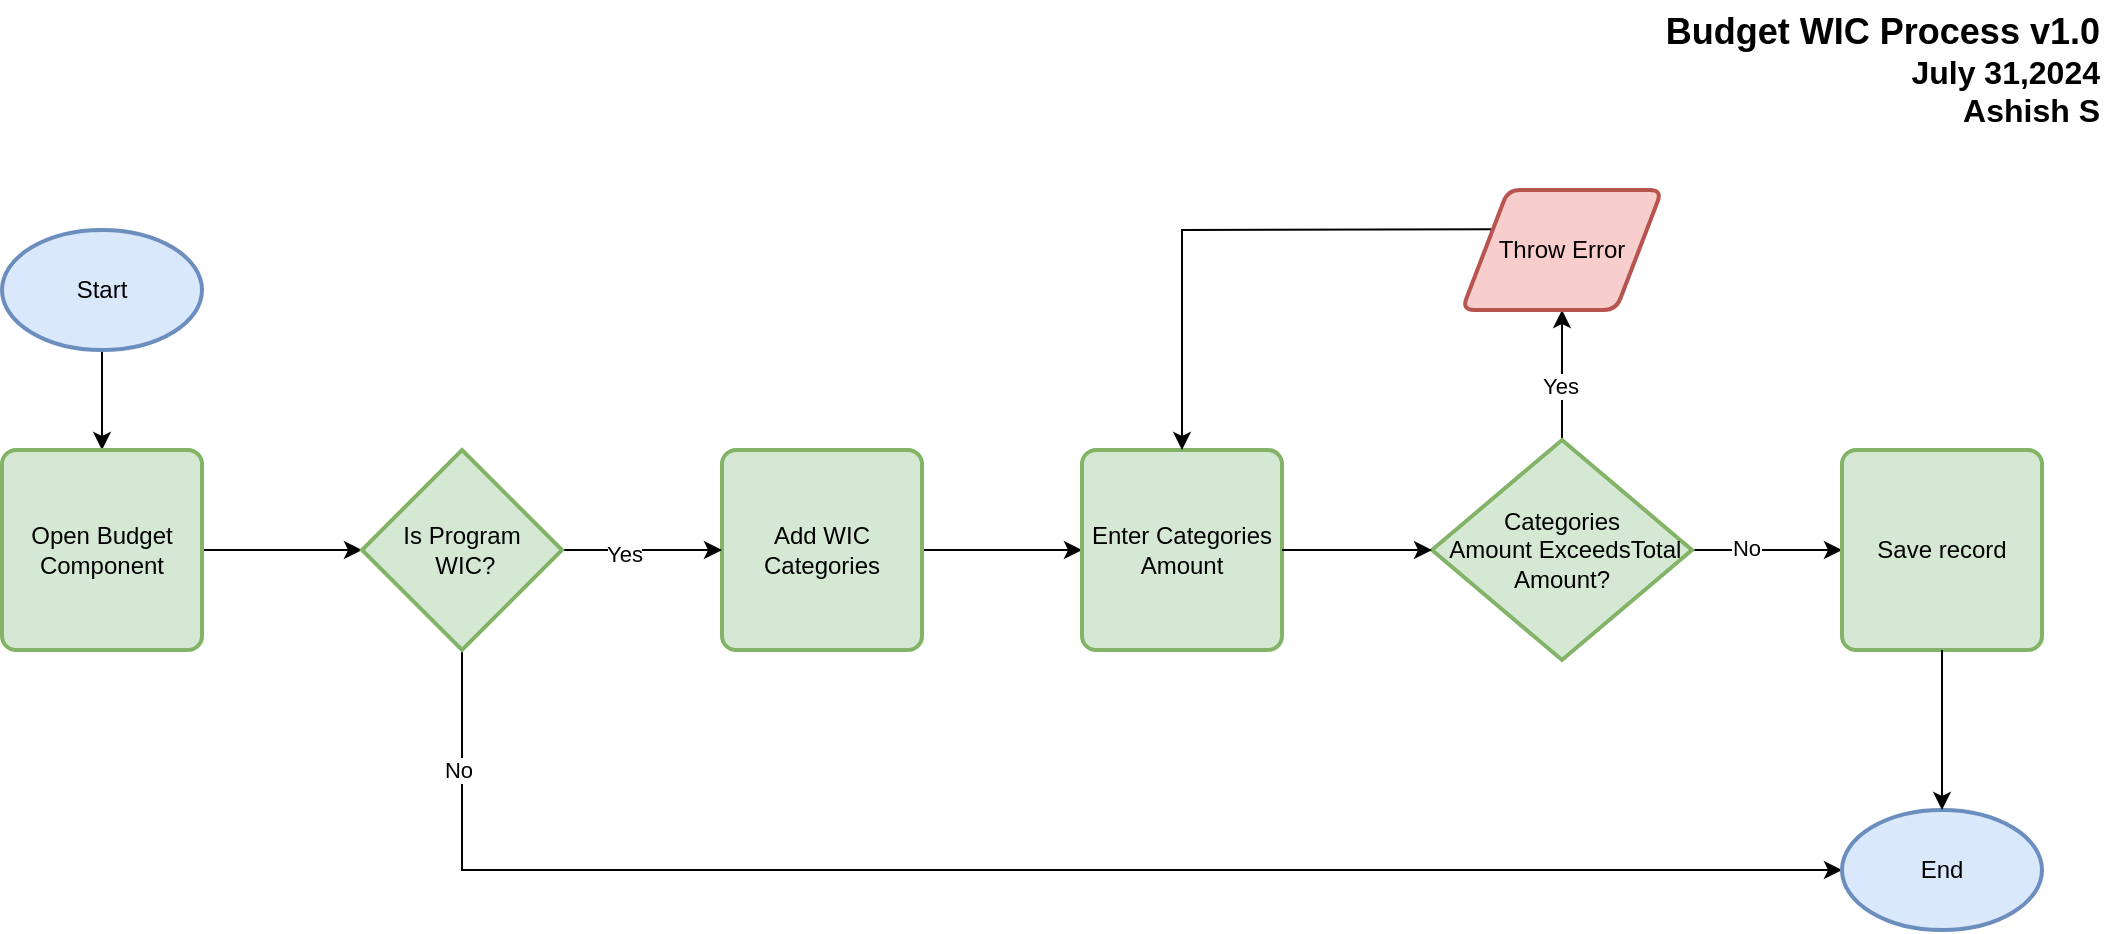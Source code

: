 <mxfile version="24.7.6" pages="3">
  <diagram name="Budget WIC Process v1.0" id="tZlFEFwxloF8UCR4FTqS">
    <mxGraphModel dx="1134" dy="637" grid="1" gridSize="10" guides="1" tooltips="1" connect="1" arrows="1" fold="1" page="1" pageScale="1" pageWidth="1100" pageHeight="850" math="0" shadow="0">
      <root>
        <mxCell id="0" />
        <mxCell id="1" parent="0" />
        <mxCell id="k9cvAaP9BXHH0gqDV-Ex-19" style="edgeStyle=none;rounded=0;orthogonalLoop=1;jettySize=auto;html=1;exitX=0.5;exitY=1;exitDx=0;exitDy=0;exitPerimeter=0;entryX=0.5;entryY=0;entryDx=0;entryDy=0;" edge="1" parent="1" source="k9cvAaP9BXHH0gqDV-Ex-3" target="k9cvAaP9BXHH0gqDV-Ex-4">
          <mxGeometry relative="1" as="geometry" />
        </mxCell>
        <mxCell id="k9cvAaP9BXHH0gqDV-Ex-3" value="Start" style="strokeWidth=2;html=1;shape=mxgraph.flowchart.start_1;whiteSpace=wrap;fillColor=#dae8fc;strokeColor=#6c8ebf;" vertex="1" parent="1">
          <mxGeometry x="30" y="150" width="100" height="60" as="geometry" />
        </mxCell>
        <mxCell id="k9cvAaP9BXHH0gqDV-Ex-20" style="edgeStyle=none;rounded=0;orthogonalLoop=1;jettySize=auto;html=1;exitX=1;exitY=0.5;exitDx=0;exitDy=0;" edge="1" parent="1" source="k9cvAaP9BXHH0gqDV-Ex-4" target="k9cvAaP9BXHH0gqDV-Ex-13">
          <mxGeometry relative="1" as="geometry" />
        </mxCell>
        <mxCell id="k9cvAaP9BXHH0gqDV-Ex-4" value="Open Budget Component" style="rounded=1;whiteSpace=wrap;html=1;absoluteArcSize=1;arcSize=14;strokeWidth=2;fillColor=#d5e8d4;strokeColor=#82b366;" vertex="1" parent="1">
          <mxGeometry x="30" y="260" width="100" height="100" as="geometry" />
        </mxCell>
        <mxCell id="k9cvAaP9BXHH0gqDV-Ex-10" style="edgeStyle=none;rounded=0;orthogonalLoop=1;jettySize=auto;html=1;exitX=0.5;exitY=1;exitDx=0;exitDy=0;exitPerimeter=0;" edge="1" parent="1" source="k9cvAaP9BXHH0gqDV-Ex-13" target="k9cvAaP9BXHH0gqDV-Ex-8">
          <mxGeometry relative="1" as="geometry">
            <mxPoint x="380" y="360" as="sourcePoint" />
            <Array as="points">
              <mxPoint x="260" y="470" />
            </Array>
          </mxGeometry>
        </mxCell>
        <mxCell id="k9cvAaP9BXHH0gqDV-Ex-27" value="No" style="edgeLabel;html=1;align=center;verticalAlign=middle;resizable=0;points=[];" vertex="1" connectable="0" parent="k9cvAaP9BXHH0gqDV-Ex-10">
          <mxGeometry x="-0.852" y="-2" relative="1" as="geometry">
            <mxPoint y="1" as="offset" />
          </mxGeometry>
        </mxCell>
        <mxCell id="k9cvAaP9BXHH0gqDV-Ex-7" value="&lt;div style=&quot;&quot;&gt;&lt;span style=&quot;background-color: initial;&quot;&gt;&lt;font style=&quot;font-size: 18px;&quot;&gt;&lt;b&gt;Budget WIC Process v1.0&lt;/b&gt;&lt;/font&gt;&lt;/span&gt;&lt;/div&gt;&lt;div style=&quot;&quot;&gt;&lt;font size=&quot;3&quot;&gt;&lt;b&gt;July 31,2024&lt;/b&gt;&lt;/font&gt;&lt;/div&gt;&lt;div style=&quot;&quot;&gt;&lt;font style=&quot;&quot; size=&quot;3&quot;&gt;&lt;b&gt;Ashish S&lt;/b&gt;&lt;/font&gt;&lt;/div&gt;" style="text;html=1;align=right;verticalAlign=middle;resizable=0;points=[];autosize=1;strokeColor=none;fillColor=none;" vertex="1" parent="1">
          <mxGeometry x="840" y="35" width="240" height="70" as="geometry" />
        </mxCell>
        <mxCell id="k9cvAaP9BXHH0gqDV-Ex-8" value="End" style="strokeWidth=2;html=1;shape=mxgraph.flowchart.start_1;whiteSpace=wrap;fillColor=#dae8fc;strokeColor=#6c8ebf;" vertex="1" parent="1">
          <mxGeometry x="950" y="440" width="100" height="60" as="geometry" />
        </mxCell>
        <mxCell id="k9cvAaP9BXHH0gqDV-Ex-22" style="edgeStyle=none;rounded=0;orthogonalLoop=1;jettySize=auto;html=1;exitX=1;exitY=0.5;exitDx=0;exitDy=0;" edge="1" parent="1" source="k9cvAaP9BXHH0gqDV-Ex-11" target="k9cvAaP9BXHH0gqDV-Ex-12">
          <mxGeometry relative="1" as="geometry" />
        </mxCell>
        <mxCell id="k9cvAaP9BXHH0gqDV-Ex-11" value="Add WIC Categories" style="rounded=1;whiteSpace=wrap;html=1;absoluteArcSize=1;arcSize=14;strokeWidth=2;fillColor=#d5e8d4;strokeColor=#82b366;" vertex="1" parent="1">
          <mxGeometry x="390" y="260" width="100" height="100" as="geometry" />
        </mxCell>
        <mxCell id="k9cvAaP9BXHH0gqDV-Ex-12" value="Enter Categories Amount" style="rounded=1;whiteSpace=wrap;html=1;absoluteArcSize=1;arcSize=14;strokeWidth=2;fillColor=#d5e8d4;strokeColor=#82b366;" vertex="1" parent="1">
          <mxGeometry x="570" y="260" width="100" height="100" as="geometry" />
        </mxCell>
        <mxCell id="k9cvAaP9BXHH0gqDV-Ex-21" style="edgeStyle=none;rounded=0;orthogonalLoop=1;jettySize=auto;html=1;exitX=1;exitY=0.5;exitDx=0;exitDy=0;exitPerimeter=0;entryX=0;entryY=0.5;entryDx=0;entryDy=0;" edge="1" parent="1" source="k9cvAaP9BXHH0gqDV-Ex-13" target="k9cvAaP9BXHH0gqDV-Ex-11">
          <mxGeometry relative="1" as="geometry" />
        </mxCell>
        <mxCell id="k9cvAaP9BXHH0gqDV-Ex-26" value="Yes" style="edgeLabel;html=1;align=center;verticalAlign=middle;resizable=0;points=[];" vertex="1" connectable="0" parent="k9cvAaP9BXHH0gqDV-Ex-21">
          <mxGeometry x="-0.195" y="-2" relative="1" as="geometry">
            <mxPoint x="-1" as="offset" />
          </mxGeometry>
        </mxCell>
        <mxCell id="k9cvAaP9BXHH0gqDV-Ex-13" value="Is Program&lt;div&gt;&amp;nbsp;WIC?&lt;/div&gt;" style="strokeWidth=2;html=1;shape=mxgraph.flowchart.decision;whiteSpace=wrap;fillColor=#d5e8d4;strokeColor=#82b366;" vertex="1" parent="1">
          <mxGeometry x="210" y="260" width="100" height="100" as="geometry" />
        </mxCell>
        <mxCell id="k9cvAaP9BXHH0gqDV-Ex-17" style="edgeStyle=none;rounded=0;orthogonalLoop=1;jettySize=auto;html=1;exitX=0.5;exitY=0;exitDx=0;exitDy=0;exitPerimeter=0;entryX=0.5;entryY=1;entryDx=0;entryDy=0;" edge="1" parent="1" source="k9cvAaP9BXHH0gqDV-Ex-14" target="k9cvAaP9BXHH0gqDV-Ex-16">
          <mxGeometry relative="1" as="geometry" />
        </mxCell>
        <mxCell id="k9cvAaP9BXHH0gqDV-Ex-29" value="Yes" style="edgeLabel;html=1;align=center;verticalAlign=middle;resizable=0;points=[];" vertex="1" connectable="0" parent="k9cvAaP9BXHH0gqDV-Ex-17">
          <mxGeometry x="-0.162" y="1" relative="1" as="geometry">
            <mxPoint as="offset" />
          </mxGeometry>
        </mxCell>
        <mxCell id="k9cvAaP9BXHH0gqDV-Ex-24" style="edgeStyle=none;rounded=0;orthogonalLoop=1;jettySize=auto;html=1;exitX=1;exitY=0.5;exitDx=0;exitDy=0;exitPerimeter=0;entryX=0;entryY=0.5;entryDx=0;entryDy=0;" edge="1" parent="1" source="k9cvAaP9BXHH0gqDV-Ex-14" target="k9cvAaP9BXHH0gqDV-Ex-15">
          <mxGeometry relative="1" as="geometry" />
        </mxCell>
        <mxCell id="k9cvAaP9BXHH0gqDV-Ex-28" value="No" style="edgeLabel;html=1;align=center;verticalAlign=middle;resizable=0;points=[];" vertex="1" connectable="0" parent="k9cvAaP9BXHH0gqDV-Ex-24">
          <mxGeometry x="-0.275" y="1" relative="1" as="geometry">
            <mxPoint as="offset" />
          </mxGeometry>
        </mxCell>
        <mxCell id="k9cvAaP9BXHH0gqDV-Ex-14" value="Categories&lt;div&gt;&amp;nbsp;Amount ExceedsTotal Amount?&lt;/div&gt;" style="strokeWidth=2;html=1;shape=mxgraph.flowchart.decision;whiteSpace=wrap;fillColor=#d5e8d4;strokeColor=#82b366;" vertex="1" parent="1">
          <mxGeometry x="745" y="255" width="130" height="110" as="geometry" />
        </mxCell>
        <mxCell id="k9cvAaP9BXHH0gqDV-Ex-15" value="Save record" style="rounded=1;whiteSpace=wrap;html=1;absoluteArcSize=1;arcSize=14;strokeWidth=2;fillColor=#d5e8d4;strokeColor=#82b366;" vertex="1" parent="1">
          <mxGeometry x="950" y="260" width="100" height="100" as="geometry" />
        </mxCell>
        <mxCell id="k9cvAaP9BXHH0gqDV-Ex-18" style="edgeStyle=none;rounded=0;orthogonalLoop=1;jettySize=auto;html=1;exitX=0;exitY=0.25;exitDx=0;exitDy=0;entryX=0.5;entryY=0;entryDx=0;entryDy=0;" edge="1" parent="1" source="k9cvAaP9BXHH0gqDV-Ex-16" target="k9cvAaP9BXHH0gqDV-Ex-12">
          <mxGeometry relative="1" as="geometry">
            <Array as="points">
              <mxPoint x="620" y="150" />
            </Array>
          </mxGeometry>
        </mxCell>
        <mxCell id="k9cvAaP9BXHH0gqDV-Ex-16" value="Throw Error" style="shape=parallelogram;html=1;strokeWidth=2;perimeter=parallelogramPerimeter;whiteSpace=wrap;rounded=1;arcSize=12;size=0.23;fillColor=#f8cecc;strokeColor=#b85450;" vertex="1" parent="1">
          <mxGeometry x="760" y="130" width="100" height="60" as="geometry" />
        </mxCell>
        <mxCell id="k9cvAaP9BXHH0gqDV-Ex-23" style="edgeStyle=none;rounded=0;orthogonalLoop=1;jettySize=auto;html=1;exitX=1;exitY=0.5;exitDx=0;exitDy=0;entryX=0;entryY=0.5;entryDx=0;entryDy=0;entryPerimeter=0;" edge="1" parent="1" source="k9cvAaP9BXHH0gqDV-Ex-12" target="k9cvAaP9BXHH0gqDV-Ex-14">
          <mxGeometry relative="1" as="geometry" />
        </mxCell>
        <mxCell id="k9cvAaP9BXHH0gqDV-Ex-25" style="edgeStyle=none;rounded=0;orthogonalLoop=1;jettySize=auto;html=1;entryX=0.5;entryY=0;entryDx=0;entryDy=0;entryPerimeter=0;" edge="1" parent="1" source="k9cvAaP9BXHH0gqDV-Ex-15" target="k9cvAaP9BXHH0gqDV-Ex-8">
          <mxGeometry relative="1" as="geometry" />
        </mxCell>
      </root>
    </mxGraphModel>
  </diagram>
  <diagram id="542N3dq02PRFVCKxYAlc" name="Budget WIC View Process v1.1">
    <mxGraphModel dx="1134" dy="637" grid="1" gridSize="10" guides="1" tooltips="1" connect="1" arrows="1" fold="1" page="1" pageScale="1" pageWidth="1100" pageHeight="850" math="0" shadow="0">
      <root>
        <mxCell id="0" />
        <mxCell id="1" parent="0" />
        <mxCell id="_0zl0X4YGcSIp2oFP22k-10" value="" style="edgeStyle=none;rounded=0;orthogonalLoop=1;jettySize=auto;html=1;" edge="1" parent="1" source="kKPSEHTe8aZIrhbvcj1C-2" target="kKPSEHTe8aZIrhbvcj1C-4">
          <mxGeometry relative="1" as="geometry" />
        </mxCell>
        <mxCell id="kKPSEHTe8aZIrhbvcj1C-2" value="Start" style="strokeWidth=2;html=1;shape=mxgraph.flowchart.start_1;whiteSpace=wrap;fillColor=#dae8fc;strokeColor=#6c8ebf;" vertex="1" parent="1">
          <mxGeometry x="100" y="120" width="100" height="60" as="geometry" />
        </mxCell>
        <mxCell id="kKPSEHTe8aZIrhbvcj1C-7" value="&lt;div style=&quot;&quot;&gt;&lt;span style=&quot;background-color: initial;&quot;&gt;&lt;font style=&quot;font-size: 18px;&quot;&gt;&lt;b&gt;Budget WIC Process v1.1&lt;/b&gt;&lt;/font&gt;&lt;/span&gt;&lt;/div&gt;&lt;div style=&quot;&quot;&gt;&lt;font size=&quot;3&quot;&gt;&lt;b&gt;July 31,2024&lt;/b&gt;&lt;/font&gt;&lt;/div&gt;&lt;div style=&quot;&quot;&gt;&lt;font style=&quot;&quot; size=&quot;3&quot;&gt;&lt;b&gt;Ashish S&lt;/b&gt;&lt;/font&gt;&lt;/div&gt;" style="text;html=1;align=right;verticalAlign=middle;resizable=0;points=[];autosize=1;strokeColor=none;fillColor=none;" vertex="1" parent="1">
          <mxGeometry x="840" y="35" width="240" height="70" as="geometry" />
        </mxCell>
        <mxCell id="kKPSEHTe8aZIrhbvcj1C-48" value="End" style="strokeWidth=2;html=1;shape=mxgraph.flowchart.start_1;whiteSpace=wrap;fillColor=#dae8fc;strokeColor=#6c8ebf;" vertex="1" parent="1">
          <mxGeometry x="940" y="690" width="100" height="60" as="geometry" />
        </mxCell>
        <mxCell id="_0zl0X4YGcSIp2oFP22k-5" value="Budget WIC View Process" style="swimlane;childLayout=stackLayout;resizeParent=1;resizeParentMax=0;horizontal=1;startSize=20;horizontalStack=0;html=1;fillColor=#dae8fc;strokeColor=#6c8ebf;" vertex="1" parent="1">
          <mxGeometry x="50" y="230" width="1020" height="380" as="geometry" />
        </mxCell>
        <mxCell id="_0zl0X4YGcSIp2oFP22k-6" value="User" style="swimlane;startSize=20;horizontal=0;html=1;fillColor=#d5e8d4;strokeColor=#82b366;" vertex="1" parent="_0zl0X4YGcSIp2oFP22k-5">
          <mxGeometry y="20" width="1020" height="170" as="geometry" />
        </mxCell>
        <mxCell id="kKPSEHTe8aZIrhbvcj1C-4" value="Open Budget Component" style="rounded=1;whiteSpace=wrap;html=1;absoluteArcSize=1;arcSize=14;strokeWidth=2;fillColor=#d5e8d4;strokeColor=#82b366;" vertex="1" parent="_0zl0X4YGcSIp2oFP22k-6">
          <mxGeometry x="50" y="40" width="100" height="100" as="geometry" />
        </mxCell>
        <mxCell id="_0zl0X4YGcSIp2oFP22k-7" value="System" style="swimlane;startSize=20;horizontal=0;html=1;fillColor=#ffe6cc;strokeColor=#d79b00;" vertex="1" parent="_0zl0X4YGcSIp2oFP22k-5">
          <mxGeometry y="190" width="1020" height="190" as="geometry" />
        </mxCell>
        <mxCell id="_0zl0X4YGcSIp2oFP22k-12" style="edgeStyle=none;rounded=0;orthogonalLoop=1;jettySize=auto;html=1;exitX=1;exitY=0.5;exitDx=0;exitDy=0;entryX=0;entryY=0.5;entryDx=0;entryDy=0;" edge="1" parent="_0zl0X4YGcSIp2oFP22k-7" source="kKPSEHTe8aZIrhbvcj1C-30" target="kKPSEHTe8aZIrhbvcj1C-31">
          <mxGeometry relative="1" as="geometry" />
        </mxCell>
        <mxCell id="kKPSEHTe8aZIrhbvcj1C-30" value="Get Program&amp;nbsp;&lt;div&gt;WIC value&lt;/div&gt;" style="rounded=1;whiteSpace=wrap;html=1;absoluteArcSize=1;arcSize=14;strokeWidth=2;fillColor=#ffe6cc;strokeColor=#d79b00;" vertex="1" parent="_0zl0X4YGcSIp2oFP22k-7">
          <mxGeometry x="190" y="60" width="100" height="100" as="geometry" />
        </mxCell>
        <mxCell id="_0zl0X4YGcSIp2oFP22k-14" value="" style="edgeStyle=none;rounded=0;orthogonalLoop=1;jettySize=auto;html=1;" edge="1" parent="_0zl0X4YGcSIp2oFP22k-7" source="kKPSEHTe8aZIrhbvcj1C-32" target="kKPSEHTe8aZIrhbvcj1C-33">
          <mxGeometry relative="1" as="geometry" />
        </mxCell>
        <mxCell id="kKPSEHTe8aZIrhbvcj1C-32" value="Is WIC true?" style="strokeWidth=2;html=1;shape=mxgraph.flowchart.decision;whiteSpace=wrap;fillColor=#ffe6cc;strokeColor=#d79b00;" vertex="1" parent="_0zl0X4YGcSIp2oFP22k-7">
          <mxGeometry x="460" y="55" width="90" height="110" as="geometry" />
        </mxCell>
        <mxCell id="_0zl0X4YGcSIp2oFP22k-15" value="" style="edgeStyle=none;rounded=0;orthogonalLoop=1;jettySize=auto;html=1;" edge="1" parent="_0zl0X4YGcSIp2oFP22k-7" source="kKPSEHTe8aZIrhbvcj1C-33" target="kKPSEHTe8aZIrhbvcj1C-34">
          <mxGeometry relative="1" as="geometry" />
        </mxCell>
        <mxCell id="kKPSEHTe8aZIrhbvcj1C-33" value="Push WIC columns to datatable" style="rounded=1;whiteSpace=wrap;html=1;absoluteArcSize=1;arcSize=14;strokeWidth=2;fillColor=#ffe6cc;strokeColor=#d79b00;" vertex="1" parent="_0zl0X4YGcSIp2oFP22k-7">
          <mxGeometry x="590" y="60" width="100" height="100" as="geometry" />
        </mxCell>
        <mxCell id="_0zl0X4YGcSIp2oFP22k-16" value="" style="edgeStyle=none;rounded=0;orthogonalLoop=1;jettySize=auto;html=1;" edge="1" parent="_0zl0X4YGcSIp2oFP22k-7" source="kKPSEHTe8aZIrhbvcj1C-34" target="kKPSEHTe8aZIrhbvcj1C-36">
          <mxGeometry relative="1" as="geometry" />
        </mxCell>
        <mxCell id="kKPSEHTe8aZIrhbvcj1C-34" value="Fetch WIC&amp;nbsp;&lt;div&gt;From&lt;/div&gt;&lt;div&gt;&amp;nbsp;Budget Category&lt;/div&gt;" style="rounded=1;whiteSpace=wrap;html=1;absoluteArcSize=1;arcSize=14;strokeWidth=2;fillColor=#ffe6cc;strokeColor=#d79b00;" vertex="1" parent="_0zl0X4YGcSIp2oFP22k-7">
          <mxGeometry x="740" y="65" width="100" height="100" as="geometry" />
        </mxCell>
        <mxCell id="kKPSEHTe8aZIrhbvcj1C-36" value="Display in UI" style="rounded=1;whiteSpace=wrap;html=1;absoluteArcSize=1;arcSize=14;strokeWidth=2;fillColor=#ffe6cc;strokeColor=#d79b00;" vertex="1" parent="_0zl0X4YGcSIp2oFP22k-7">
          <mxGeometry x="890" y="65" width="100" height="100" as="geometry" />
        </mxCell>
        <mxCell id="_0zl0X4YGcSIp2oFP22k-13" value="" style="edgeStyle=none;rounded=0;orthogonalLoop=1;jettySize=auto;html=1;" edge="1" parent="_0zl0X4YGcSIp2oFP22k-7" source="kKPSEHTe8aZIrhbvcj1C-31" target="kKPSEHTe8aZIrhbvcj1C-32">
          <mxGeometry relative="1" as="geometry" />
        </mxCell>
        <mxCell id="kKPSEHTe8aZIrhbvcj1C-31" value="Pass WIC value&amp;nbsp; in child components" style="rounded=1;whiteSpace=wrap;html=1;absoluteArcSize=1;arcSize=14;strokeWidth=2;fillColor=#ffe6cc;strokeColor=#d79b00;" vertex="1" parent="_0zl0X4YGcSIp2oFP22k-7">
          <mxGeometry x="320" y="60" width="100" height="100" as="geometry" />
        </mxCell>
        <mxCell id="_0zl0X4YGcSIp2oFP22k-11" style="edgeStyle=none;rounded=0;orthogonalLoop=1;jettySize=auto;html=1;exitX=0.5;exitY=1;exitDx=0;exitDy=0;entryX=0;entryY=0.5;entryDx=0;entryDy=0;" edge="1" parent="_0zl0X4YGcSIp2oFP22k-5" source="kKPSEHTe8aZIrhbvcj1C-4" target="kKPSEHTe8aZIrhbvcj1C-30">
          <mxGeometry relative="1" as="geometry">
            <Array as="points">
              <mxPoint x="100" y="300" />
            </Array>
          </mxGeometry>
        </mxCell>
        <mxCell id="_0zl0X4YGcSIp2oFP22k-17" value="" style="edgeStyle=none;rounded=0;orthogonalLoop=1;jettySize=auto;html=1;" edge="1" parent="1" source="kKPSEHTe8aZIrhbvcj1C-36" target="kKPSEHTe8aZIrhbvcj1C-48">
          <mxGeometry relative="1" as="geometry" />
        </mxCell>
      </root>
    </mxGraphModel>
  </diagram>
  <diagram name="Copy of Budget WIC Process v1.1" id="BdzlNy-ixro7zLef4Iat">
    <mxGraphModel grid="1" page="1" gridSize="10" guides="1" tooltips="1" connect="1" arrows="1" fold="1" pageScale="1" pageWidth="1100" pageHeight="850" math="0" shadow="0">
      <root>
        <mxCell id="LIwgz1eXKP5AKUGndwhd-0" />
        <mxCell id="LIwgz1eXKP5AKUGndwhd-1" parent="LIwgz1eXKP5AKUGndwhd-0" />
        <mxCell id="LIwgz1eXKP5AKUGndwhd-2" value="Start" style="strokeWidth=2;html=1;shape=mxgraph.flowchart.start_1;whiteSpace=wrap;fillColor=#dae8fc;strokeColor=#6c8ebf;" vertex="1" parent="LIwgz1eXKP5AKUGndwhd-1">
          <mxGeometry x="30" y="150" width="100" height="60" as="geometry" />
        </mxCell>
        <mxCell id="LIwgz1eXKP5AKUGndwhd-3" value="Open Budget Component" style="rounded=1;whiteSpace=wrap;html=1;absoluteArcSize=1;arcSize=14;strokeWidth=2;fillColor=#d5e8d4;strokeColor=#82b366;" vertex="1" parent="LIwgz1eXKP5AKUGndwhd-1">
          <mxGeometry x="30" y="260" width="100" height="100" as="geometry" />
        </mxCell>
        <mxCell id="LIwgz1eXKP5AKUGndwhd-4" value="&lt;div style=&quot;&quot;&gt;&lt;span style=&quot;background-color: initial;&quot;&gt;&lt;font style=&quot;font-size: 18px;&quot;&gt;&lt;b&gt;Budget WIC Process v1.1&lt;/b&gt;&lt;/font&gt;&lt;/span&gt;&lt;/div&gt;&lt;div style=&quot;&quot;&gt;&lt;font size=&quot;3&quot;&gt;&lt;b&gt;July 31,2024&lt;/b&gt;&lt;/font&gt;&lt;/div&gt;&lt;div style=&quot;&quot;&gt;&lt;font style=&quot;&quot; size=&quot;3&quot;&gt;&lt;b&gt;Ashish S&lt;/b&gt;&lt;/font&gt;&lt;/div&gt;" style="text;html=1;align=right;verticalAlign=middle;resizable=0;points=[];autosize=1;strokeColor=none;fillColor=none;" vertex="1" parent="LIwgz1eXKP5AKUGndwhd-1">
          <mxGeometry x="840" y="35" width="240" height="70" as="geometry" />
        </mxCell>
        <mxCell id="LIwgz1eXKP5AKUGndwhd-5" value="Save record" style="rounded=1;whiteSpace=wrap;html=1;absoluteArcSize=1;arcSize=14;strokeWidth=2;fillColor=#d5e8d4;strokeColor=#82b366;" vertex="1" parent="LIwgz1eXKP5AKUGndwhd-1">
          <mxGeometry x="30" y="440" width="100" height="100" as="geometry" />
        </mxCell>
        <mxCell id="LIwgz1eXKP5AKUGndwhd-6" value="Throw Error,&amp;nbsp;&lt;div&gt;WIC Sum&amp;nbsp;&lt;/div&gt;&lt;div&gt;exceeded&lt;/div&gt;" style="shape=parallelogram;html=1;strokeWidth=2;perimeter=parallelogramPerimeter;whiteSpace=wrap;rounded=1;arcSize=12;size=0.23;fillColor=#f8cecc;strokeColor=#b85450;" vertex="1" parent="LIwgz1eXKP5AKUGndwhd-1">
          <mxGeometry x="185" y="620" width="130" height="60" as="geometry" />
        </mxCell>
        <mxCell id="LIwgz1eXKP5AKUGndwhd-7" value="Get Program&amp;nbsp;&lt;div&gt;WIC value&lt;/div&gt;" style="rounded=1;whiteSpace=wrap;html=1;absoluteArcSize=1;arcSize=14;strokeWidth=2;" vertex="1" parent="LIwgz1eXKP5AKUGndwhd-1">
          <mxGeometry x="200" y="260" width="100" height="100" as="geometry" />
        </mxCell>
        <mxCell id="LIwgz1eXKP5AKUGndwhd-8" value="Pass WIC value&amp;nbsp; in child components" style="rounded=1;whiteSpace=wrap;html=1;absoluteArcSize=1;arcSize=14;strokeWidth=2;" vertex="1" parent="LIwgz1eXKP5AKUGndwhd-1">
          <mxGeometry x="360" y="260" width="100" height="100" as="geometry" />
        </mxCell>
        <mxCell id="LIwgz1eXKP5AKUGndwhd-9" value="Is WIC true?" style="strokeWidth=2;html=1;shape=mxgraph.flowchart.decision;whiteSpace=wrap;" vertex="1" parent="LIwgz1eXKP5AKUGndwhd-1">
          <mxGeometry x="520" y="260" width="100" height="110" as="geometry" />
        </mxCell>
        <mxCell id="LIwgz1eXKP5AKUGndwhd-10" value="Push WIC columns to datatable" style="rounded=1;whiteSpace=wrap;html=1;absoluteArcSize=1;arcSize=14;strokeWidth=2;" vertex="1" parent="LIwgz1eXKP5AKUGndwhd-1">
          <mxGeometry x="650" y="255" width="100" height="100" as="geometry" />
        </mxCell>
        <mxCell id="LIwgz1eXKP5AKUGndwhd-11" value="Fetch WIC&amp;nbsp;&lt;div&gt;From&lt;/div&gt;&lt;div&gt;&amp;nbsp;Budget Category&lt;/div&gt;" style="rounded=1;whiteSpace=wrap;html=1;absoluteArcSize=1;arcSize=14;strokeWidth=2;" vertex="1" parent="LIwgz1eXKP5AKUGndwhd-1">
          <mxGeometry x="815" y="255" width="100" height="100" as="geometry" />
        </mxCell>
        <mxCell id="LIwgz1eXKP5AKUGndwhd-12" value="Display in UI" style="rounded=1;whiteSpace=wrap;html=1;absoluteArcSize=1;arcSize=14;strokeWidth=2;" vertex="1" parent="LIwgz1eXKP5AKUGndwhd-1">
          <mxGeometry x="970" y="255" width="100" height="100" as="geometry" />
        </mxCell>
        <mxCell id="LIwgz1eXKP5AKUGndwhd-13" value="Click Add More" style="rounded=1;whiteSpace=wrap;html=1;absoluteArcSize=1;arcSize=14;strokeWidth=2;" vertex="1" parent="LIwgz1eXKP5AKUGndwhd-1">
          <mxGeometry x="970" y="425" width="100" height="100" as="geometry" />
        </mxCell>
        <mxCell id="LIwgz1eXKP5AKUGndwhd-14" value="Pass WIC to&amp;nbsp;&lt;div&gt;child component&lt;/div&gt;" style="rounded=1;whiteSpace=wrap;html=1;absoluteArcSize=1;arcSize=14;strokeWidth=2;" vertex="1" parent="LIwgz1eXKP5AKUGndwhd-1">
          <mxGeometry x="820" y="425" width="100" height="100" as="geometry" />
        </mxCell>
        <mxCell id="LIwgz1eXKP5AKUGndwhd-15" value="Is WIC true?" style="strokeWidth=2;html=1;shape=mxgraph.flowchart.decision;whiteSpace=wrap;" vertex="1" parent="LIwgz1eXKP5AKUGndwhd-1">
          <mxGeometry x="655" y="420" width="100" height="110" as="geometry" />
        </mxCell>
        <mxCell id="LIwgz1eXKP5AKUGndwhd-16" value="Display&lt;div&gt;WIC fields&lt;/div&gt;" style="rounded=1;whiteSpace=wrap;html=1;absoluteArcSize=1;arcSize=14;strokeWidth=2;" vertex="1" parent="LIwgz1eXKP5AKUGndwhd-1">
          <mxGeometry x="520" y="430" width="100" height="100" as="geometry" />
        </mxCell>
        <mxCell id="LIwgz1eXKP5AKUGndwhd-17" value="Enter WIC&lt;div&gt;values&lt;/div&gt;" style="rounded=1;whiteSpace=wrap;html=1;absoluteArcSize=1;arcSize=14;strokeWidth=2;" vertex="1" parent="LIwgz1eXKP5AKUGndwhd-1">
          <mxGeometry x="360" y="430" width="100" height="100" as="geometry" />
        </mxCell>
        <mxCell id="LIwgz1eXKP5AKUGndwhd-18" value="" style="edgeStyle=none;rounded=0;orthogonalLoop=1;jettySize=auto;html=1;" edge="1" parent="LIwgz1eXKP5AKUGndwhd-1" source="LIwgz1eXKP5AKUGndwhd-20" target="LIwgz1eXKP5AKUGndwhd-6">
          <mxGeometry relative="1" as="geometry" />
        </mxCell>
        <mxCell id="LIwgz1eXKP5AKUGndwhd-19" value="" style="edgeStyle=none;rounded=0;orthogonalLoop=1;jettySize=auto;html=1;" edge="1" parent="LIwgz1eXKP5AKUGndwhd-1" source="LIwgz1eXKP5AKUGndwhd-20" target="LIwgz1eXKP5AKUGndwhd-5">
          <mxGeometry relative="1" as="geometry" />
        </mxCell>
        <mxCell id="LIwgz1eXKP5AKUGndwhd-20" value="WIC Sum exceeds&amp;nbsp;&lt;div&gt;Amount?&lt;/div&gt;" style="strokeWidth=2;html=1;shape=mxgraph.flowchart.decision;whiteSpace=wrap;" vertex="1" parent="LIwgz1eXKP5AKUGndwhd-1">
          <mxGeometry x="200" y="440" width="100" height="100" as="geometry" />
        </mxCell>
        <mxCell id="LIwgz1eXKP5AKUGndwhd-21" value="End" style="strokeWidth=2;html=1;shape=mxgraph.flowchart.start_1;whiteSpace=wrap;fillColor=#dae8fc;strokeColor=#6c8ebf;" vertex="1" parent="LIwgz1eXKP5AKUGndwhd-1">
          <mxGeometry x="30" y="610" width="100" height="60" as="geometry" />
        </mxCell>
      </root>
    </mxGraphModel>
  </diagram>
</mxfile>

